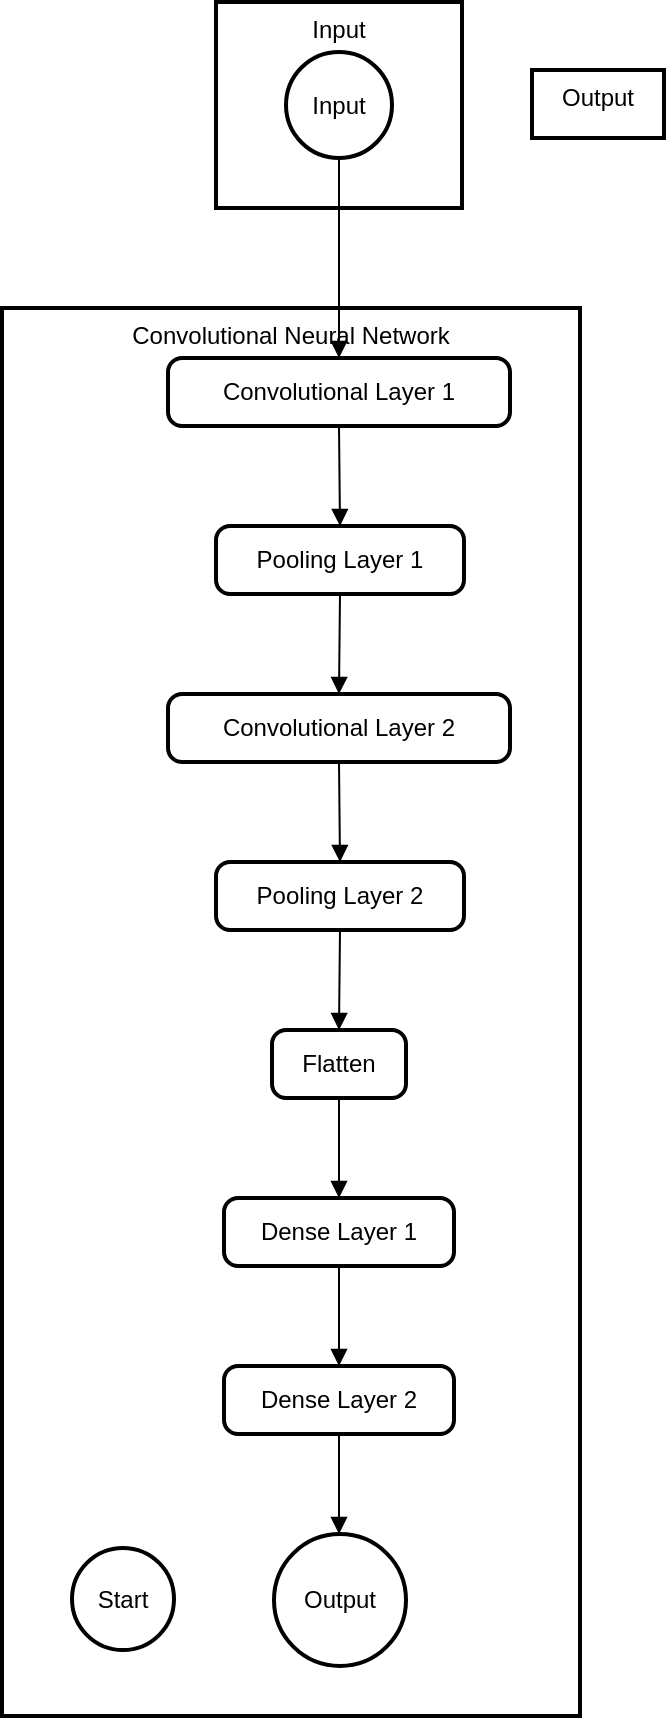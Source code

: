 <mxfile version="24.6.3" type="github">
  <diagram name="第 1 页" id="Y-mNIVapJaennxjqNdZN">
    <mxGraphModel>
      <root>
        <mxCell id="0" />
        <mxCell id="1" parent="0" />
        <mxCell id="2" value="Convolutional Neural Network" style="whiteSpace=wrap;strokeWidth=2;verticalAlign=top;" vertex="1" parent="1">
          <mxGeometry y="153" width="289" height="704" as="geometry" />
        </mxCell>
        <mxCell id="3" value="Start" style="ellipse;aspect=fixed;strokeWidth=2;whiteSpace=wrap;" vertex="1" parent="1">
          <mxGeometry x="35" y="773" width="51" height="51" as="geometry" />
        </mxCell>
        <mxCell id="4" value="Convolutional Layer 1" style="rounded=1;absoluteArcSize=1;arcSize=14;whiteSpace=wrap;strokeWidth=2;" vertex="1" parent="1">
          <mxGeometry x="83" y="178" width="171" height="34" as="geometry" />
        </mxCell>
        <mxCell id="5" value="Pooling Layer 1" style="rounded=1;absoluteArcSize=1;arcSize=14;whiteSpace=wrap;strokeWidth=2;" vertex="1" parent="1">
          <mxGeometry x="107" y="262" width="124" height="34" as="geometry" />
        </mxCell>
        <mxCell id="6" value="Convolutional Layer 2" style="rounded=1;absoluteArcSize=1;arcSize=14;whiteSpace=wrap;strokeWidth=2;" vertex="1" parent="1">
          <mxGeometry x="83" y="346" width="171" height="34" as="geometry" />
        </mxCell>
        <mxCell id="7" value="Pooling Layer 2" style="rounded=1;absoluteArcSize=1;arcSize=14;whiteSpace=wrap;strokeWidth=2;" vertex="1" parent="1">
          <mxGeometry x="107" y="430" width="124" height="34" as="geometry" />
        </mxCell>
        <mxCell id="8" value="Flatten" style="rounded=1;absoluteArcSize=1;arcSize=14;whiteSpace=wrap;strokeWidth=2;" vertex="1" parent="1">
          <mxGeometry x="135" y="514" width="67" height="34" as="geometry" />
        </mxCell>
        <mxCell id="9" value="Dense Layer 1" style="rounded=1;absoluteArcSize=1;arcSize=14;whiteSpace=wrap;strokeWidth=2;" vertex="1" parent="1">
          <mxGeometry x="111" y="598" width="115" height="34" as="geometry" />
        </mxCell>
        <mxCell id="10" value="Dense Layer 2" style="rounded=1;absoluteArcSize=1;arcSize=14;whiteSpace=wrap;strokeWidth=2;" vertex="1" parent="1">
          <mxGeometry x="111" y="682" width="115" height="34" as="geometry" />
        </mxCell>
        <mxCell id="11" value="Output" style="ellipse;aspect=fixed;strokeWidth=2;whiteSpace=wrap;" vertex="1" parent="1">
          <mxGeometry x="136" y="766" width="66" height="66" as="geometry" />
        </mxCell>
        <mxCell id="12" value="Input" style="whiteSpace=wrap;strokeWidth=2;verticalAlign=top;" vertex="1" parent="1">
          <mxGeometry x="107" width="123" height="103" as="geometry" />
        </mxCell>
        <mxCell id="13" value="Input" style="ellipse;aspect=fixed;strokeWidth=2;whiteSpace=wrap;" vertex="1" parent="1">
          <mxGeometry x="142" y="25" width="53" height="53" as="geometry" />
        </mxCell>
        <mxCell id="14" value="Output" style="whiteSpace=wrap;strokeWidth=2;verticalAlign=top;" vertex="1" parent="1">
          <mxGeometry x="265" y="34" width="66" height="34" as="geometry" />
        </mxCell>
        <mxCell id="15" value="" style="curved=1;startArrow=none;endArrow=block;exitX=0.5;exitY=1;entryX=0.5;entryY=0;" edge="1" parent="1" source="13" target="4">
          <mxGeometry relative="1" as="geometry">
            <Array as="points" />
          </mxGeometry>
        </mxCell>
        <mxCell id="16" value="" style="curved=1;startArrow=none;endArrow=block;exitX=0.5;exitY=1;entryX=0.5;entryY=0;" edge="1" parent="1" source="4" target="5">
          <mxGeometry relative="1" as="geometry">
            <Array as="points" />
          </mxGeometry>
        </mxCell>
        <mxCell id="17" value="" style="curved=1;startArrow=none;endArrow=block;exitX=0.5;exitY=1;entryX=0.5;entryY=0;" edge="1" parent="1" source="5" target="6">
          <mxGeometry relative="1" as="geometry">
            <Array as="points" />
          </mxGeometry>
        </mxCell>
        <mxCell id="18" value="" style="curved=1;startArrow=none;endArrow=block;exitX=0.5;exitY=1;entryX=0.5;entryY=0;" edge="1" parent="1" source="6" target="7">
          <mxGeometry relative="1" as="geometry">
            <Array as="points" />
          </mxGeometry>
        </mxCell>
        <mxCell id="19" value="" style="curved=1;startArrow=none;endArrow=block;exitX=0.5;exitY=1;entryX=0.5;entryY=0;" edge="1" parent="1" source="7" target="8">
          <mxGeometry relative="1" as="geometry">
            <Array as="points" />
          </mxGeometry>
        </mxCell>
        <mxCell id="20" value="" style="curved=1;startArrow=none;endArrow=block;exitX=0.5;exitY=1;entryX=0.5;entryY=0;" edge="1" parent="1" source="8" target="9">
          <mxGeometry relative="1" as="geometry">
            <Array as="points" />
          </mxGeometry>
        </mxCell>
        <mxCell id="21" value="" style="curved=1;startArrow=none;endArrow=block;exitX=0.5;exitY=1;entryX=0.5;entryY=0;" edge="1" parent="1" source="9" target="10">
          <mxGeometry relative="1" as="geometry">
            <Array as="points" />
          </mxGeometry>
        </mxCell>
        <mxCell id="22" value="" style="curved=1;startArrow=none;endArrow=block;exitX=0.5;exitY=1;entryX=0.49;entryY=0;" edge="1" parent="1" source="10" target="11">
          <mxGeometry relative="1" as="geometry">
            <Array as="points" />
          </mxGeometry>
        </mxCell>
      </root>
    </mxGraphModel>
  </diagram>
</mxfile>

